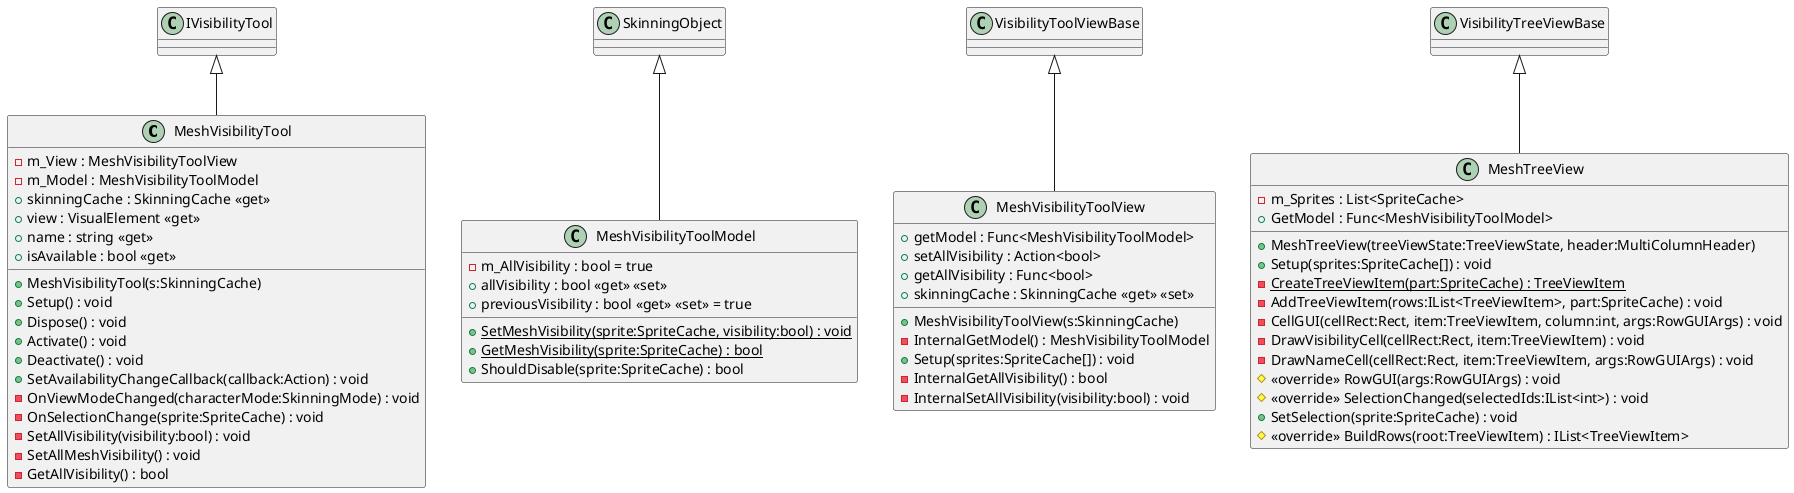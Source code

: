 @startuml
class MeshVisibilityTool {
    - m_View : MeshVisibilityToolView
    - m_Model : MeshVisibilityToolModel
    + skinningCache : SkinningCache <<get>>
    + MeshVisibilityTool(s:SkinningCache)
    + Setup() : void
    + Dispose() : void
    + view : VisualElement <<get>>
    + name : string <<get>>
    + Activate() : void
    + Deactivate() : void
    + isAvailable : bool <<get>>
    + SetAvailabilityChangeCallback(callback:Action) : void
    - OnViewModeChanged(characterMode:SkinningMode) : void
    - OnSelectionChange(sprite:SpriteCache) : void
    - SetAllVisibility(visibility:bool) : void
    - SetAllMeshVisibility() : void
    - GetAllVisibility() : bool
}
class MeshVisibilityToolModel {
    - m_AllVisibility : bool = true
    + allVisibility : bool <<get>> <<set>>
    + {static} SetMeshVisibility(sprite:SpriteCache, visibility:bool) : void
    + {static} GetMeshVisibility(sprite:SpriteCache) : bool
    + ShouldDisable(sprite:SpriteCache) : bool
    + previousVisibility : bool <<get>> <<set>> = true
}
class MeshVisibilityToolView {
    + getModel : Func<MeshVisibilityToolModel>
    + setAllVisibility : Action<bool>
    + getAllVisibility : Func<bool>
    + skinningCache : SkinningCache <<get>> <<set>>
    + MeshVisibilityToolView(s:SkinningCache)
    - InternalGetModel() : MeshVisibilityToolModel
    + Setup(sprites:SpriteCache[]) : void
    - InternalGetAllVisibility() : bool
    - InternalSetAllVisibility(visibility:bool) : void
}
class MeshTreeView {
    - m_Sprites : List<SpriteCache>
    + MeshTreeView(treeViewState:TreeViewState, header:MultiColumnHeader)
    + GetModel : Func<MeshVisibilityToolModel>
    + Setup(sprites:SpriteCache[]) : void
    - {static} CreateTreeViewItem(part:SpriteCache) : TreeViewItem
    - AddTreeViewItem(rows:IList<TreeViewItem>, part:SpriteCache) : void
    - CellGUI(cellRect:Rect, item:TreeViewItem, column:int, args:RowGUIArgs) : void
    - DrawVisibilityCell(cellRect:Rect, item:TreeViewItem) : void
    - DrawNameCell(cellRect:Rect, item:TreeViewItem, args:RowGUIArgs) : void
    # <<override>> RowGUI(args:RowGUIArgs) : void
    # <<override>> SelectionChanged(selectedIds:IList<int>) : void
    + SetSelection(sprite:SpriteCache) : void
    # <<override>> BuildRows(root:TreeViewItem) : IList<TreeViewItem>
}
IVisibilityTool <|-- MeshVisibilityTool
SkinningObject <|-- MeshVisibilityToolModel
VisibilityToolViewBase <|-- MeshVisibilityToolView
VisibilityTreeViewBase <|-- MeshTreeView
@enduml
